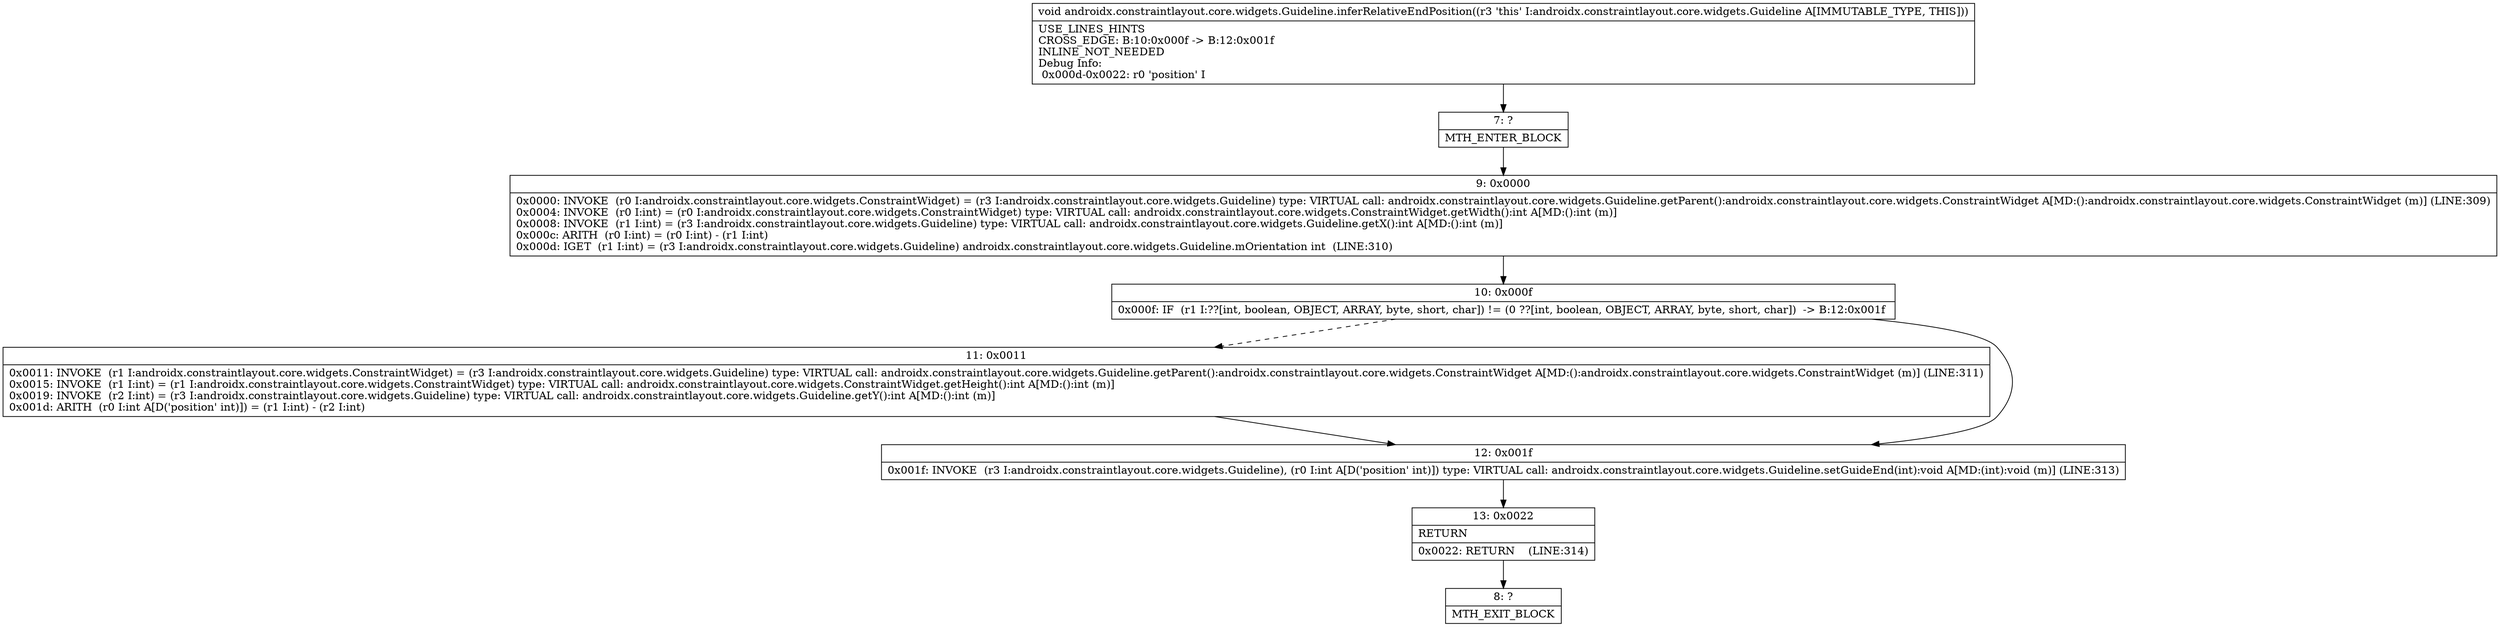 digraph "CFG forandroidx.constraintlayout.core.widgets.Guideline.inferRelativeEndPosition()V" {
Node_7 [shape=record,label="{7\:\ ?|MTH_ENTER_BLOCK\l}"];
Node_9 [shape=record,label="{9\:\ 0x0000|0x0000: INVOKE  (r0 I:androidx.constraintlayout.core.widgets.ConstraintWidget) = (r3 I:androidx.constraintlayout.core.widgets.Guideline) type: VIRTUAL call: androidx.constraintlayout.core.widgets.Guideline.getParent():androidx.constraintlayout.core.widgets.ConstraintWidget A[MD:():androidx.constraintlayout.core.widgets.ConstraintWidget (m)] (LINE:309)\l0x0004: INVOKE  (r0 I:int) = (r0 I:androidx.constraintlayout.core.widgets.ConstraintWidget) type: VIRTUAL call: androidx.constraintlayout.core.widgets.ConstraintWidget.getWidth():int A[MD:():int (m)]\l0x0008: INVOKE  (r1 I:int) = (r3 I:androidx.constraintlayout.core.widgets.Guideline) type: VIRTUAL call: androidx.constraintlayout.core.widgets.Guideline.getX():int A[MD:():int (m)]\l0x000c: ARITH  (r0 I:int) = (r0 I:int) \- (r1 I:int) \l0x000d: IGET  (r1 I:int) = (r3 I:androidx.constraintlayout.core.widgets.Guideline) androidx.constraintlayout.core.widgets.Guideline.mOrientation int  (LINE:310)\l}"];
Node_10 [shape=record,label="{10\:\ 0x000f|0x000f: IF  (r1 I:??[int, boolean, OBJECT, ARRAY, byte, short, char]) != (0 ??[int, boolean, OBJECT, ARRAY, byte, short, char])  \-\> B:12:0x001f \l}"];
Node_11 [shape=record,label="{11\:\ 0x0011|0x0011: INVOKE  (r1 I:androidx.constraintlayout.core.widgets.ConstraintWidget) = (r3 I:androidx.constraintlayout.core.widgets.Guideline) type: VIRTUAL call: androidx.constraintlayout.core.widgets.Guideline.getParent():androidx.constraintlayout.core.widgets.ConstraintWidget A[MD:():androidx.constraintlayout.core.widgets.ConstraintWidget (m)] (LINE:311)\l0x0015: INVOKE  (r1 I:int) = (r1 I:androidx.constraintlayout.core.widgets.ConstraintWidget) type: VIRTUAL call: androidx.constraintlayout.core.widgets.ConstraintWidget.getHeight():int A[MD:():int (m)]\l0x0019: INVOKE  (r2 I:int) = (r3 I:androidx.constraintlayout.core.widgets.Guideline) type: VIRTUAL call: androidx.constraintlayout.core.widgets.Guideline.getY():int A[MD:():int (m)]\l0x001d: ARITH  (r0 I:int A[D('position' int)]) = (r1 I:int) \- (r2 I:int) \l}"];
Node_12 [shape=record,label="{12\:\ 0x001f|0x001f: INVOKE  (r3 I:androidx.constraintlayout.core.widgets.Guideline), (r0 I:int A[D('position' int)]) type: VIRTUAL call: androidx.constraintlayout.core.widgets.Guideline.setGuideEnd(int):void A[MD:(int):void (m)] (LINE:313)\l}"];
Node_13 [shape=record,label="{13\:\ 0x0022|RETURN\l|0x0022: RETURN    (LINE:314)\l}"];
Node_8 [shape=record,label="{8\:\ ?|MTH_EXIT_BLOCK\l}"];
MethodNode[shape=record,label="{void androidx.constraintlayout.core.widgets.Guideline.inferRelativeEndPosition((r3 'this' I:androidx.constraintlayout.core.widgets.Guideline A[IMMUTABLE_TYPE, THIS]))  | USE_LINES_HINTS\lCROSS_EDGE: B:10:0x000f \-\> B:12:0x001f\lINLINE_NOT_NEEDED\lDebug Info:\l  0x000d\-0x0022: r0 'position' I\l}"];
MethodNode -> Node_7;Node_7 -> Node_9;
Node_9 -> Node_10;
Node_10 -> Node_11[style=dashed];
Node_10 -> Node_12;
Node_11 -> Node_12;
Node_12 -> Node_13;
Node_13 -> Node_8;
}

